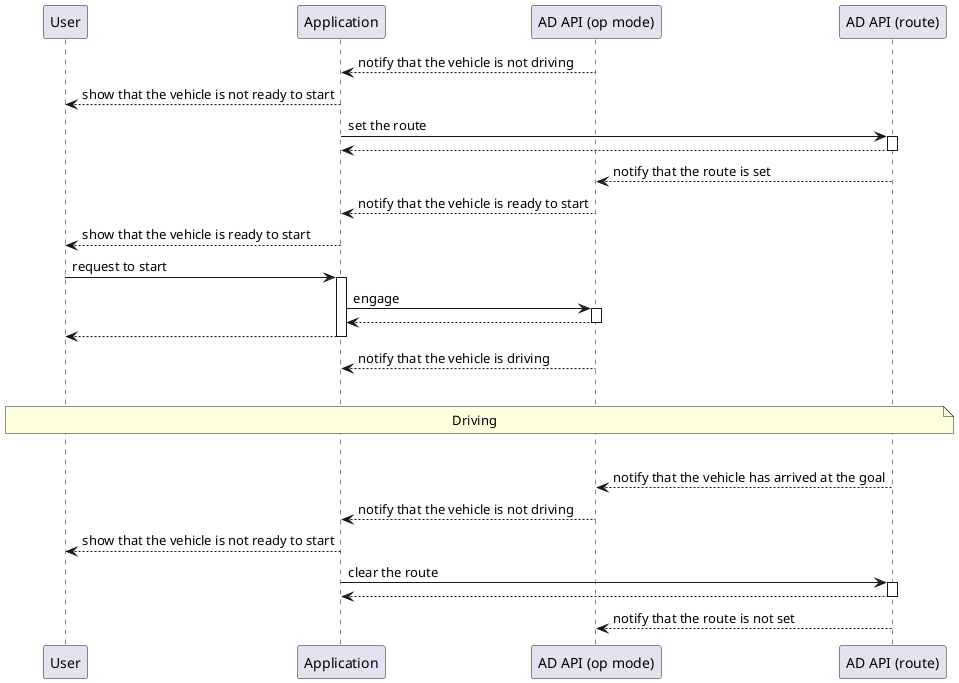 @startuml

skinparam ParticipantPadding 25
participant "User" as user
participant "Application" as system
participant "AD API (op mode)" as api_drive
participant "AD API (route)" as api_route

api_drive --> system: notify that the vehicle is not driving
system --> user --: show that the vehicle is not ready to start

system -> api_route ++: set the route
return
api_route --> api_drive: notify that the route is set
api_drive --> system: notify that the vehicle is ready to start
system --> user: show that the vehicle is ready to start

user -> system ++: request to start
system -> api_drive ++: engage
return
return
api_drive --> system: notify that the vehicle is driving

|||
note over user, api_route: Driving
|||

api_route --> api_drive: notify that the vehicle has arrived at the goal
api_drive --> system: notify that the vehicle is not driving
system --> user --: show that the vehicle is not ready to start

system -> api_route ++: clear the route
return
api_route --> api_drive: notify that the route is not set

@enduml
